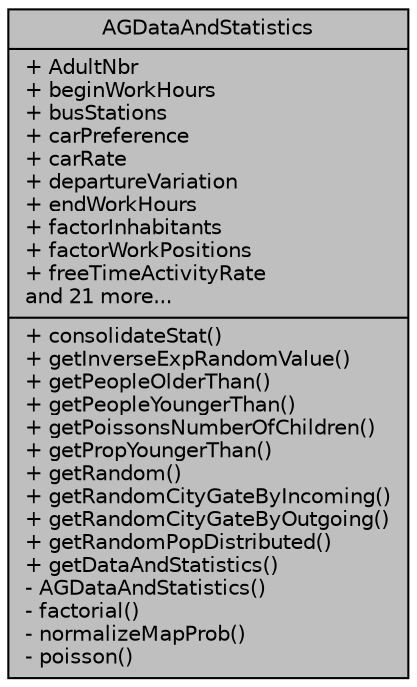 digraph "AGDataAndStatistics"
{
  edge [fontname="Helvetica",fontsize="10",labelfontname="Helvetica",labelfontsize="10"];
  node [fontname="Helvetica",fontsize="10",shape=record];
  Node1 [label="{AGDataAndStatistics\n|+ AdultNbr\l+ beginWorkHours\l+ busStations\l+ carPreference\l+ carRate\l+ departureVariation\l+ endWorkHours\l+ factorInhabitants\l+ factorWorkPositions\l+ freeTimeActivityRate\land 21 more...\l|+ consolidateStat()\l+ getInverseExpRandomValue()\l+ getPeopleOlderThan()\l+ getPeopleYoungerThan()\l+ getPoissonsNumberOfChildren()\l+ getPropYoungerThan()\l+ getRandom()\l+ getRandomCityGateByIncoming()\l+ getRandomCityGateByOutgoing()\l+ getRandomPopDistributed()\l+ getDataAndStatistics()\l- AGDataAndStatistics()\l- factorial()\l- normalizeMapProb()\l- poisson()\l}",height=0.2,width=0.4,color="black", fillcolor="grey75", style="filled", fontcolor="black"];
}
